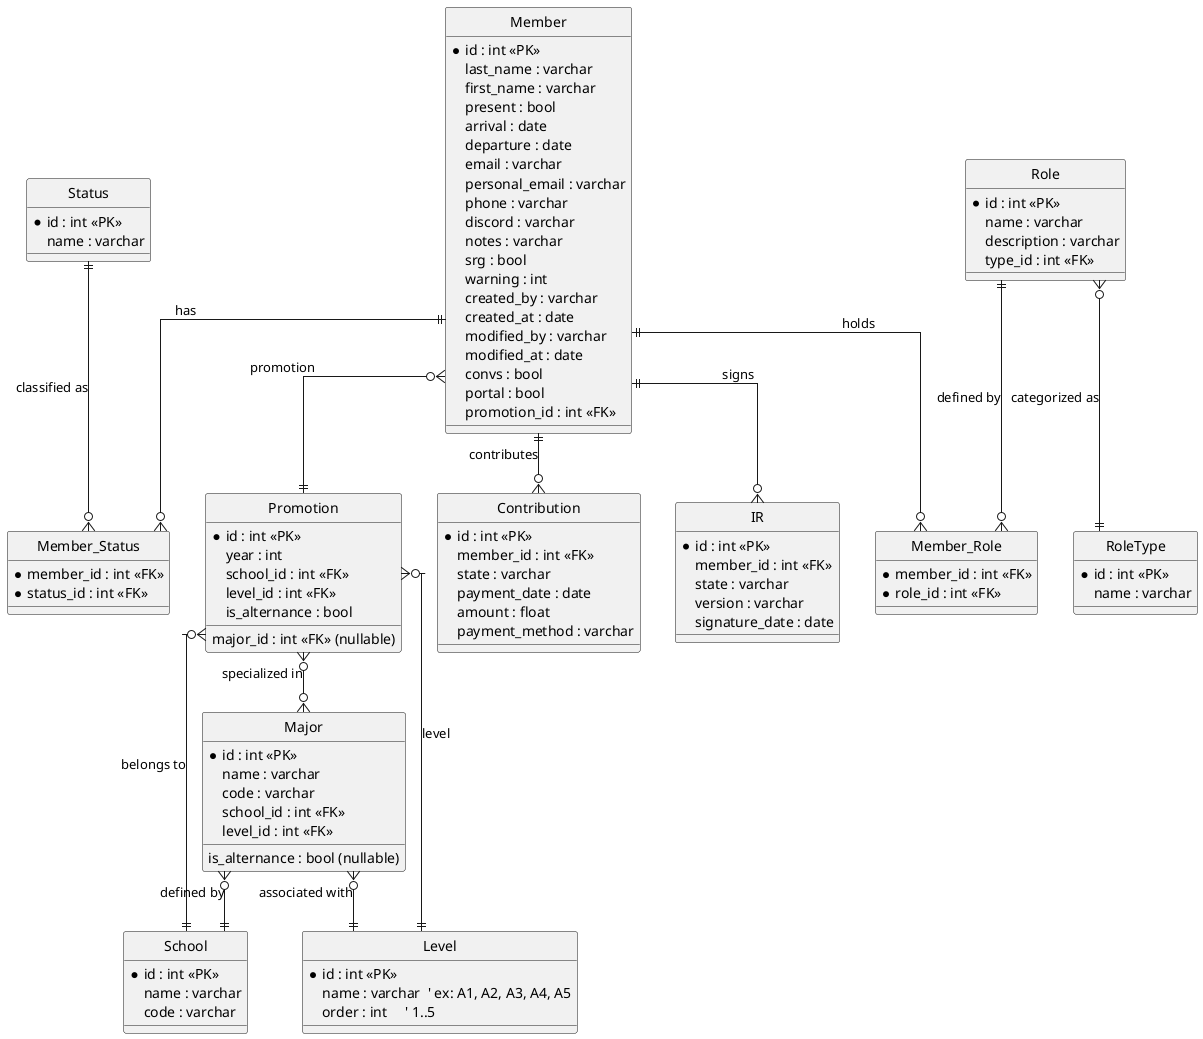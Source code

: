 @startuml Register DataBase Schema v7
hide circle
skinparam linetype ortho

'========== MEMBER =========='
entity "Member" as M {
  *id : int <<PK>>
  last_name : varchar
  first_name : varchar
  present : bool
  arrival : date
  departure : date
  email : varchar
  personal_email : varchar
  phone : varchar
  discord : varchar
  notes : varchar
  srg : bool
  warning : int
  created_by : varchar
  created_at : date
  modified_by : varchar
  modified_at : date
  convs : bool
  portal : bool
  promotion_id : int <<FK>>
}

'========== STATUS =========='
entity "Status" as S {
  *id : int <<PK>>
  name : varchar
}

entity "Member_Status" as MS {
  *member_id : int <<FK>>
  *status_id : int <<FK>>
}

'========== PROMOTION (Académique) =========='
entity "Promotion" as P {
  *id : int <<PK>>
  year : int
  school_id : int <<FK>>
  level_id : int <<FK>>
  major_id : int <<FK>> (nullable)
  is_alternance : bool
}

entity "School" as E {
  *id : int <<PK>>
  name : varchar
  code : varchar
}

entity "Level" as L {
  *id : int <<PK>>
  name : varchar  ' ex: A1, A2, A3, A4, A5
  order : int     ' 1..5
}

entity "Major" as MJ {
  *id : int <<PK>>
  name : varchar
  code : varchar
  school_id : int <<FK>>
  level_id : int <<FK>>
  is_alternance : bool (nullable)
}

'========== CONTRIBUTION =========='
entity "Contribution" as C {
  *id : int <<PK>>
  member_id : int <<FK>>
  state : varchar
  payment_date : date
  amount : float
  payment_method : varchar
}

'========== INTERNAL REGULATION =========='
entity "IR" as IR {
  *id : int <<PK>>
  member_id : int <<FK>>
  state : varchar
  version : varchar
  signature_date : date
}

'========== ROLE =========='
entity "Role" as R {
  *id : int <<PK>>
  name : varchar
  description : varchar
  type_id : int <<FK>>
}

entity "RoleType" as RT {
  *id : int <<PK>>
  name : varchar
}

entity "Member_Role" as MR {
  *member_id : int <<FK>>
  *role_id : int <<FK>>
}

'========== RELATIONS =========='
M ||--o{ MS : has
S ||--o{ MS : classified as
M }o--|| P : promotion
M ||--o{ C : contributes
M ||--o{ IR : signs
M ||--o{ MR : holds
R ||--o{ MR : defined by
R }o--|| RT : categorized as

P }o--|| E : belongs to
P }o--|| L : level
P }o--o{ MJ : specialized in

MJ }o--|| E : defined by
MJ }o--|| L : associated with

@enduml
